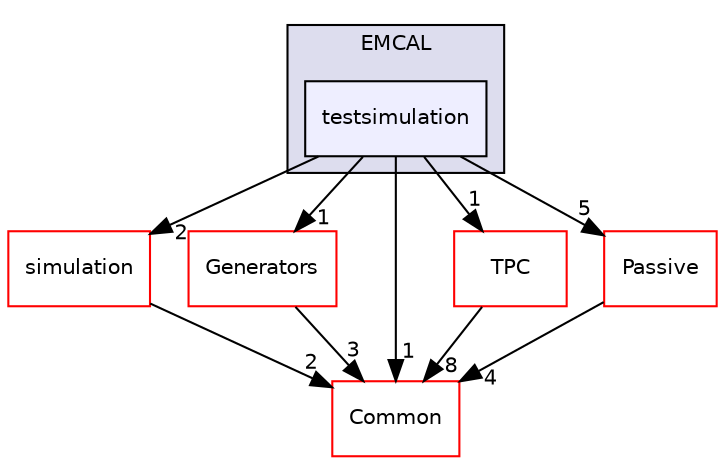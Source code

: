 digraph "/home/travis/build/AliceO2Group/AliceO2/Detectors/EMCAL/testsimulation" {
  bgcolor=transparent;
  compound=true
  node [ fontsize="10", fontname="Helvetica"];
  edge [ labelfontsize="10", labelfontname="Helvetica"];
  subgraph clusterdir_088378b58cb1ba39db48039cbd66d10f {
    graph [ bgcolor="#ddddee", pencolor="black", label="EMCAL" fontname="Helvetica", fontsize="10", URL="dir_088378b58cb1ba39db48039cbd66d10f.html"]
  dir_369d121286168272c3728271f6937381 [shape=box, label="testsimulation", style="filled", fillcolor="#eeeeff", pencolor="black", URL="dir_369d121286168272c3728271f6937381.html"];
  }
  dir_40743f2e882add17463d3ecfa83bffd4 [shape=box label="simulation" color="red" URL="dir_40743f2e882add17463d3ecfa83bffd4.html"];
  dir_0b342c6c6b7d2278121a0bb9c4985063 [shape=box label="Generators" color="red" URL="dir_0b342c6c6b7d2278121a0bb9c4985063.html"];
  dir_4ab6b4cc6a7edbff49100e9123df213f [shape=box label="Common" color="red" URL="dir_4ab6b4cc6a7edbff49100e9123df213f.html"];
  dir_a597e8e061b11201a1dff411feb10d0b [shape=box label="TPC" color="red" URL="dir_a597e8e061b11201a1dff411feb10d0b.html"];
  dir_f01815b857f9009bea48e2cb39492245 [shape=box label="Passive" color="red" URL="dir_f01815b857f9009bea48e2cb39492245.html"];
  dir_40743f2e882add17463d3ecfa83bffd4->dir_4ab6b4cc6a7edbff49100e9123df213f [headlabel="2", labeldistance=1.5 headhref="dir_000160_000016.html"];
  dir_0b342c6c6b7d2278121a0bb9c4985063->dir_4ab6b4cc6a7edbff49100e9123df213f [headlabel="3", labeldistance=1.5 headhref="dir_000424_000016.html"];
  dir_369d121286168272c3728271f6937381->dir_40743f2e882add17463d3ecfa83bffd4 [headlabel="2", labeldistance=1.5 headhref="dir_000254_000160.html"];
  dir_369d121286168272c3728271f6937381->dir_0b342c6c6b7d2278121a0bb9c4985063 [headlabel="1", labeldistance=1.5 headhref="dir_000254_000424.html"];
  dir_369d121286168272c3728271f6937381->dir_4ab6b4cc6a7edbff49100e9123df213f [headlabel="1", labeldistance=1.5 headhref="dir_000254_000016.html"];
  dir_369d121286168272c3728271f6937381->dir_a597e8e061b11201a1dff411feb10d0b [headlabel="1", labeldistance=1.5 headhref="dir_000254_000190.html"];
  dir_369d121286168272c3728271f6937381->dir_f01815b857f9009bea48e2cb39492245 [headlabel="5", labeldistance=1.5 headhref="dir_000254_000345.html"];
  dir_a597e8e061b11201a1dff411feb10d0b->dir_4ab6b4cc6a7edbff49100e9123df213f [headlabel="8", labeldistance=1.5 headhref="dir_000190_000016.html"];
  dir_f01815b857f9009bea48e2cb39492245->dir_4ab6b4cc6a7edbff49100e9123df213f [headlabel="4", labeldistance=1.5 headhref="dir_000345_000016.html"];
}
